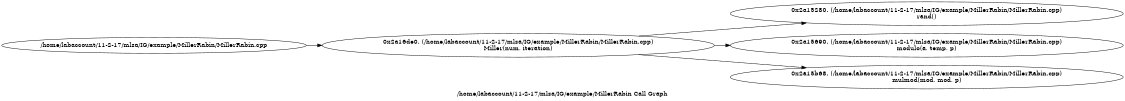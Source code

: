 digraph "/home/labaccount/11-2-17/mlsa/IG/example/MillerRabin Call Graph" {
	graph [dpi=300
		rankdir=LR
		size="7.5, 10"
		label="/home/labaccount/11-2-17/mlsa/IG/example/MillerRabin Call Graph"
	];

	Node0x503078246 [shape=oval, label="/home/labaccount/11-2-17/mlsa/IG/example/MillerRabin/MillerRabin.cpp"];
	Node0x496751512 [shape=oval, label="0x2a16de0. (/home/labaccount/11-2-17/mlsa/IG/example/MillerRabin/MillerRabin.cpp)\nMiller(num, iteration)"];
	Node0x503078246 -> Node0x496751512;
	Node0x866493865 [shape=oval, label="0x2a15280. (/home/labaccount/11-2-17/mlsa/IG/example/MillerRabin/MillerRabin.cpp)\nrand()"];
	Node0x496751512 -> Node0x866493865;
	Node0x926036485 [shape=oval, label="0x2a15690. (/home/labaccount/11-2-17/mlsa/IG/example/MillerRabin/MillerRabin.cpp)\nmodulo(a, temp, p)"];
	Node0x496751512 -> Node0x926036485;
	Node0x771984553 [shape=oval, label="0x2a15b68. (/home/labaccount/11-2-17/mlsa/IG/example/MillerRabin/MillerRabin.cpp)\nmulmod(mod, mod, p)"];
	Node0x496751512 -> Node0x771984553;
}
